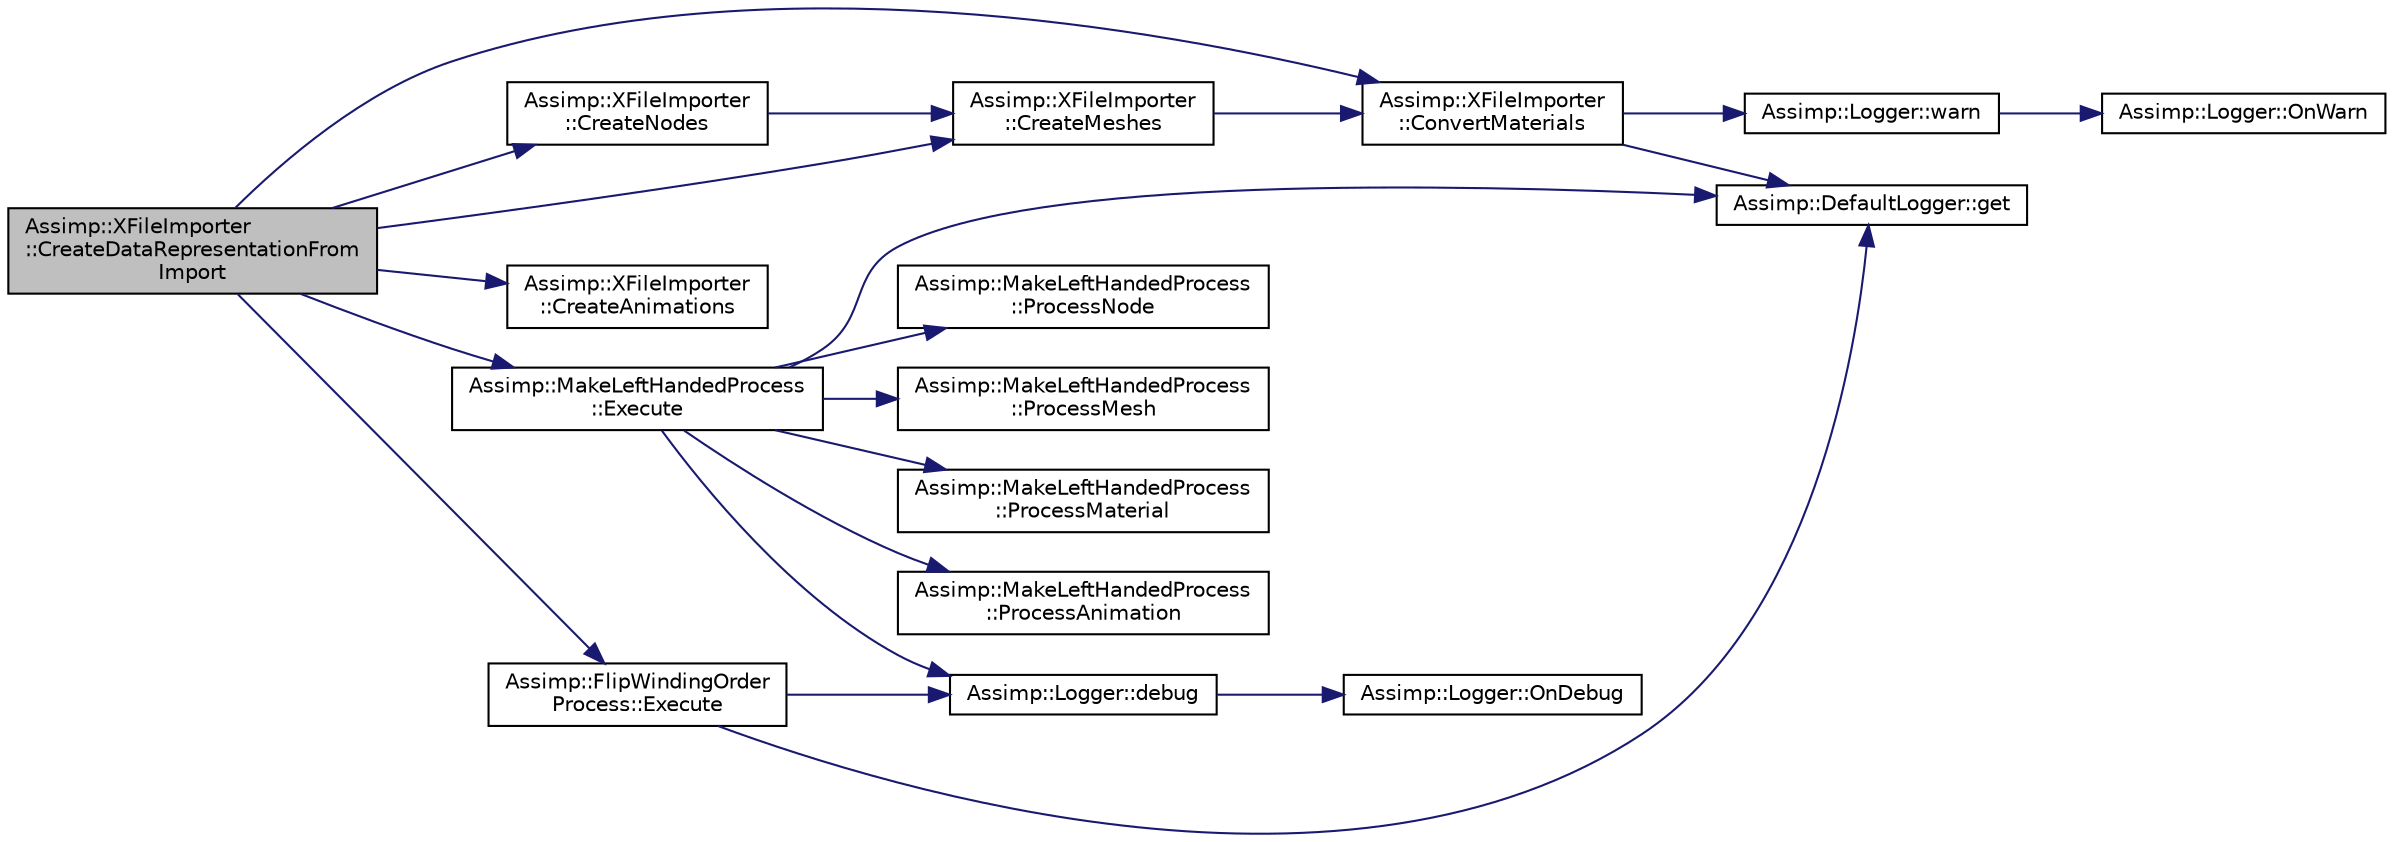 digraph "Assimp::XFileImporter::CreateDataRepresentationFromImport"
{
  edge [fontname="Helvetica",fontsize="10",labelfontname="Helvetica",labelfontsize="10"];
  node [fontname="Helvetica",fontsize="10",shape=record];
  rankdir="LR";
  Node1 [label="Assimp::XFileImporter\l::CreateDataRepresentationFrom\lImport",height=0.2,width=0.4,color="black", fillcolor="grey75", style="filled", fontcolor="black"];
  Node1 -> Node2 [color="midnightblue",fontsize="10",style="solid"];
  Node2 [label="Assimp::XFileImporter\l::ConvertMaterials",height=0.2,width=0.4,color="black", fillcolor="white", style="filled",URL="$class_assimp_1_1_x_file_importer.html#a42582aba2686f42fc445004ffcf262df"];
  Node2 -> Node3 [color="midnightblue",fontsize="10",style="solid"];
  Node3 [label="Assimp::DefaultLogger::get",height=0.2,width=0.4,color="black", fillcolor="white", style="filled",URL="$class_assimp_1_1_default_logger.html#a093cac26b06553ac774f84769cb0d691",tooltip="Getter for singleton instance. "];
  Node2 -> Node4 [color="midnightblue",fontsize="10",style="solid"];
  Node4 [label="Assimp::Logger::warn",height=0.2,width=0.4,color="black", fillcolor="white", style="filled",URL="$class_assimp_1_1_logger.html#a32bc5ee4b23df13551b83b925907f1b1",tooltip="Writes a warning message. "];
  Node4 -> Node5 [color="midnightblue",fontsize="10",style="solid"];
  Node5 [label="Assimp::Logger::OnWarn",height=0.2,width=0.4,color="black", fillcolor="white", style="filled",URL="$class_assimp_1_1_logger.html#ab8066978dd37992f711d75d49cf4607b",tooltip="Called as a request to write a specific warn message. "];
  Node1 -> Node6 [color="midnightblue",fontsize="10",style="solid"];
  Node6 [label="Assimp::XFileImporter\l::CreateNodes",height=0.2,width=0.4,color="black", fillcolor="white", style="filled",URL="$class_assimp_1_1_x_file_importer.html#ab114dd63712b166d6357831cca52c40f"];
  Node6 -> Node7 [color="midnightblue",fontsize="10",style="solid"];
  Node7 [label="Assimp::XFileImporter\l::CreateMeshes",height=0.2,width=0.4,color="black", fillcolor="white", style="filled",URL="$class_assimp_1_1_x_file_importer.html#a64bc626aa09647e73fa8eb65bffeb892"];
  Node7 -> Node2 [color="midnightblue",fontsize="10",style="solid"];
  Node1 -> Node8 [color="midnightblue",fontsize="10",style="solid"];
  Node8 [label="Assimp::XFileImporter\l::CreateAnimations",height=0.2,width=0.4,color="black", fillcolor="white", style="filled",URL="$class_assimp_1_1_x_file_importer.html#a5febf1d1cb60b0e8c51be8435ce0821d"];
  Node1 -> Node7 [color="midnightblue",fontsize="10",style="solid"];
  Node1 -> Node9 [color="midnightblue",fontsize="10",style="solid"];
  Node9 [label="Assimp::MakeLeftHandedProcess\l::Execute",height=0.2,width=0.4,color="black", fillcolor="white", style="filled",URL="$class_assimp_1_1_make_left_handed_process.html#a65d1b32efd0056e668c2bf3763fa48d2"];
  Node9 -> Node3 [color="midnightblue",fontsize="10",style="solid"];
  Node9 -> Node10 [color="midnightblue",fontsize="10",style="solid"];
  Node10 [label="Assimp::Logger::debug",height=0.2,width=0.4,color="black", fillcolor="white", style="filled",URL="$class_assimp_1_1_logger.html#a3b10454ab4c0949f251062376d9c4161",tooltip="Writes a debug message. "];
  Node10 -> Node11 [color="midnightblue",fontsize="10",style="solid"];
  Node11 [label="Assimp::Logger::OnDebug",height=0.2,width=0.4,color="black", fillcolor="white", style="filled",URL="$class_assimp_1_1_logger.html#aded6996d20f14204877097b88bd5eac6",tooltip="Called as a request to write a specific debug message. "];
  Node9 -> Node12 [color="midnightblue",fontsize="10",style="solid"];
  Node12 [label="Assimp::MakeLeftHandedProcess\l::ProcessNode",height=0.2,width=0.4,color="black", fillcolor="white", style="filled",URL="$class_assimp_1_1_make_left_handed_process.html#a48e8217838d26ecbfd3b65dbf59639db"];
  Node9 -> Node13 [color="midnightblue",fontsize="10",style="solid"];
  Node13 [label="Assimp::MakeLeftHandedProcess\l::ProcessMesh",height=0.2,width=0.4,color="black", fillcolor="white", style="filled",URL="$class_assimp_1_1_make_left_handed_process.html#a8f9b759b8fdd4e31b129d22f40fd8354"];
  Node9 -> Node14 [color="midnightblue",fontsize="10",style="solid"];
  Node14 [label="Assimp::MakeLeftHandedProcess\l::ProcessMaterial",height=0.2,width=0.4,color="black", fillcolor="white", style="filled",URL="$class_assimp_1_1_make_left_handed_process.html#a9f252439454d2108908172ae9838d274"];
  Node9 -> Node15 [color="midnightblue",fontsize="10",style="solid"];
  Node15 [label="Assimp::MakeLeftHandedProcess\l::ProcessAnimation",height=0.2,width=0.4,color="black", fillcolor="white", style="filled",URL="$class_assimp_1_1_make_left_handed_process.html#a2867082b8689b3aa3869dab31223b8f9"];
  Node1 -> Node16 [color="midnightblue",fontsize="10",style="solid"];
  Node16 [label="Assimp::FlipWindingOrder\lProcess::Execute",height=0.2,width=0.4,color="black", fillcolor="white", style="filled",URL="$class_assimp_1_1_flip_winding_order_process.html#a4cd6e491c08114a66aec526e0c127ac6"];
  Node16 -> Node3 [color="midnightblue",fontsize="10",style="solid"];
  Node16 -> Node10 [color="midnightblue",fontsize="10",style="solid"];
}
